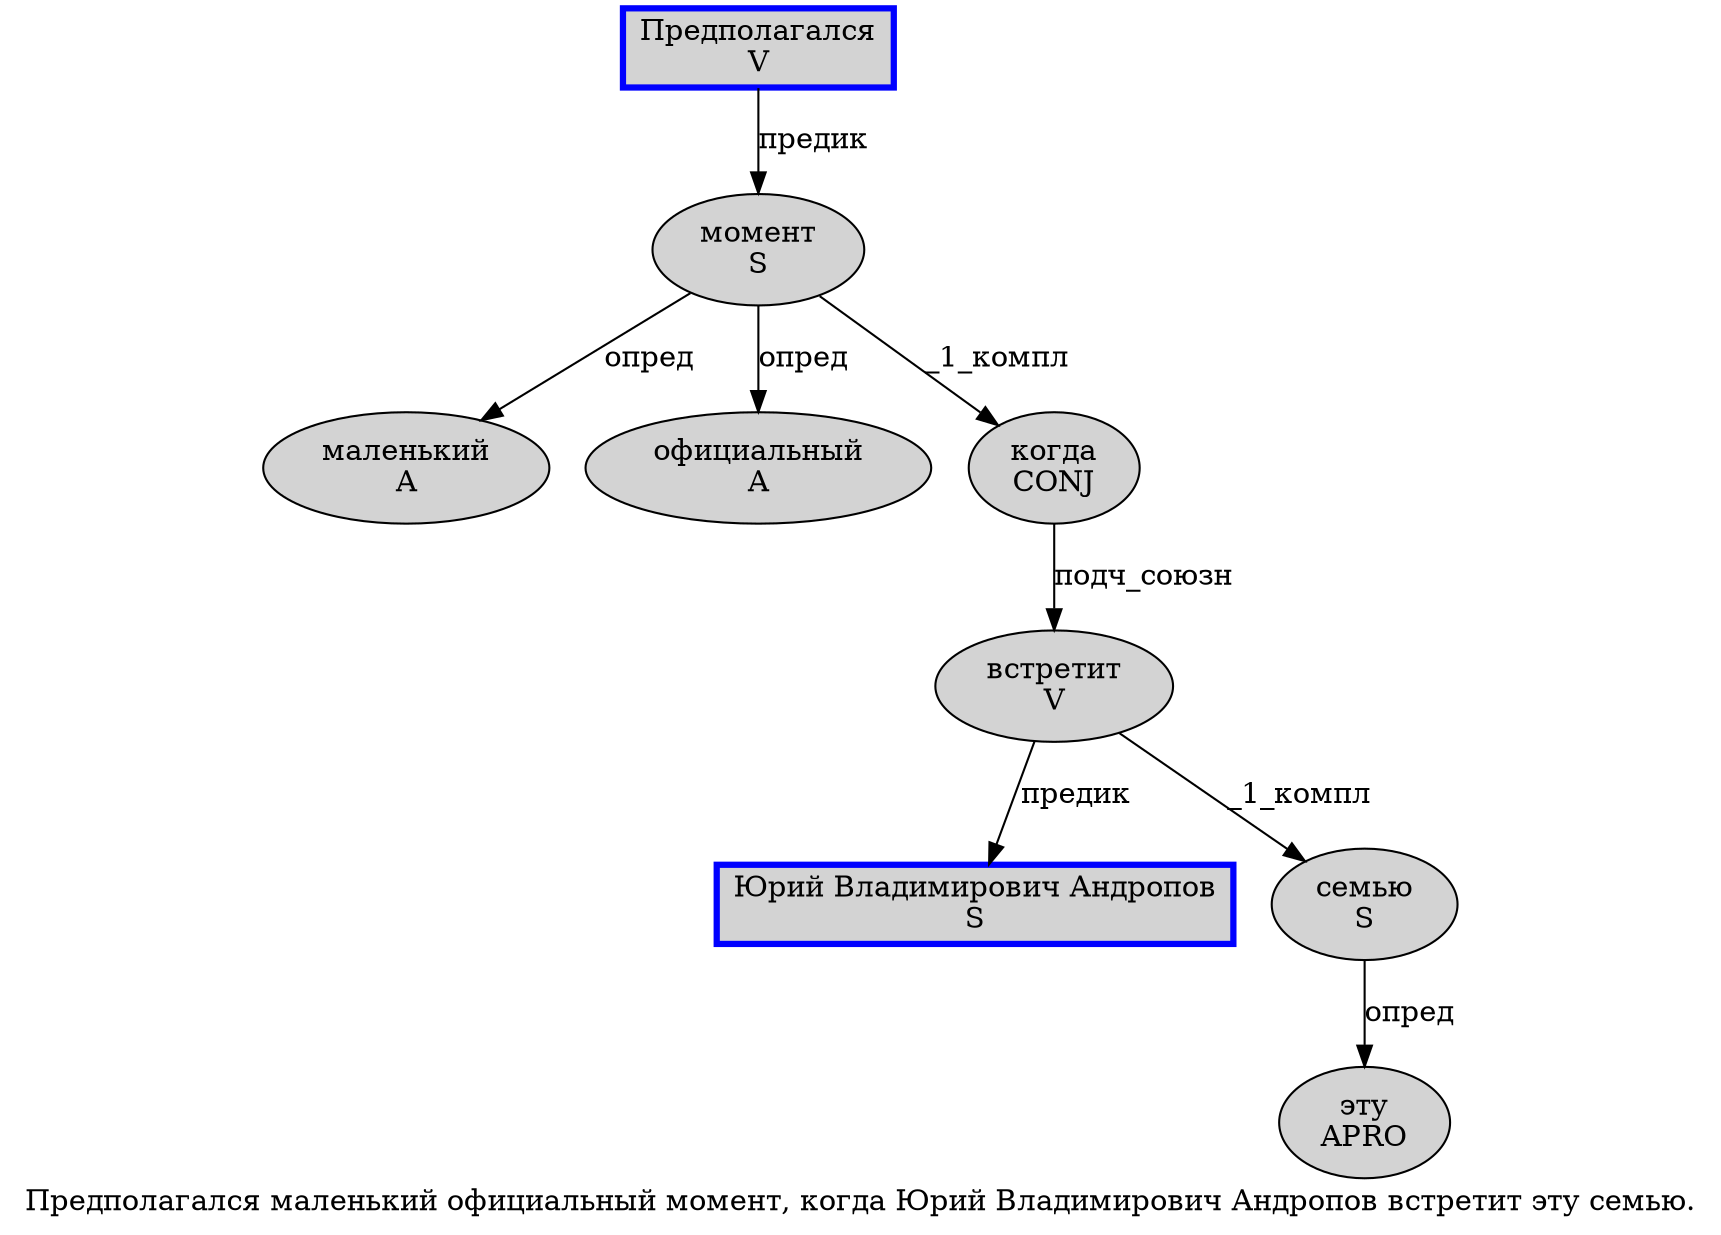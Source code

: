 digraph SENTENCE_959 {
	graph [label="Предполагался маленький официальный момент, когда Юрий Владимирович Андропов встретит эту семью."]
	node [style=filled]
		0 [label="Предполагался
V" color=blue fillcolor=lightgray penwidth=3 shape=box]
		1 [label="маленький
A" color="" fillcolor=lightgray penwidth=1 shape=ellipse]
		2 [label="официальный
A" color="" fillcolor=lightgray penwidth=1 shape=ellipse]
		3 [label="момент
S" color="" fillcolor=lightgray penwidth=1 shape=ellipse]
		5 [label="когда
CONJ" color="" fillcolor=lightgray penwidth=1 shape=ellipse]
		6 [label="Юрий Владимирович Андропов
S" color=blue fillcolor=lightgray penwidth=3 shape=box]
		7 [label="встретит
V" color="" fillcolor=lightgray penwidth=1 shape=ellipse]
		8 [label="эту
APRO" color="" fillcolor=lightgray penwidth=1 shape=ellipse]
		9 [label="семью
S" color="" fillcolor=lightgray penwidth=1 shape=ellipse]
			0 -> 3 [label="предик"]
			7 -> 6 [label="предик"]
			7 -> 9 [label="_1_компл"]
			9 -> 8 [label="опред"]
			5 -> 7 [label="подч_союзн"]
			3 -> 1 [label="опред"]
			3 -> 2 [label="опред"]
			3 -> 5 [label="_1_компл"]
}